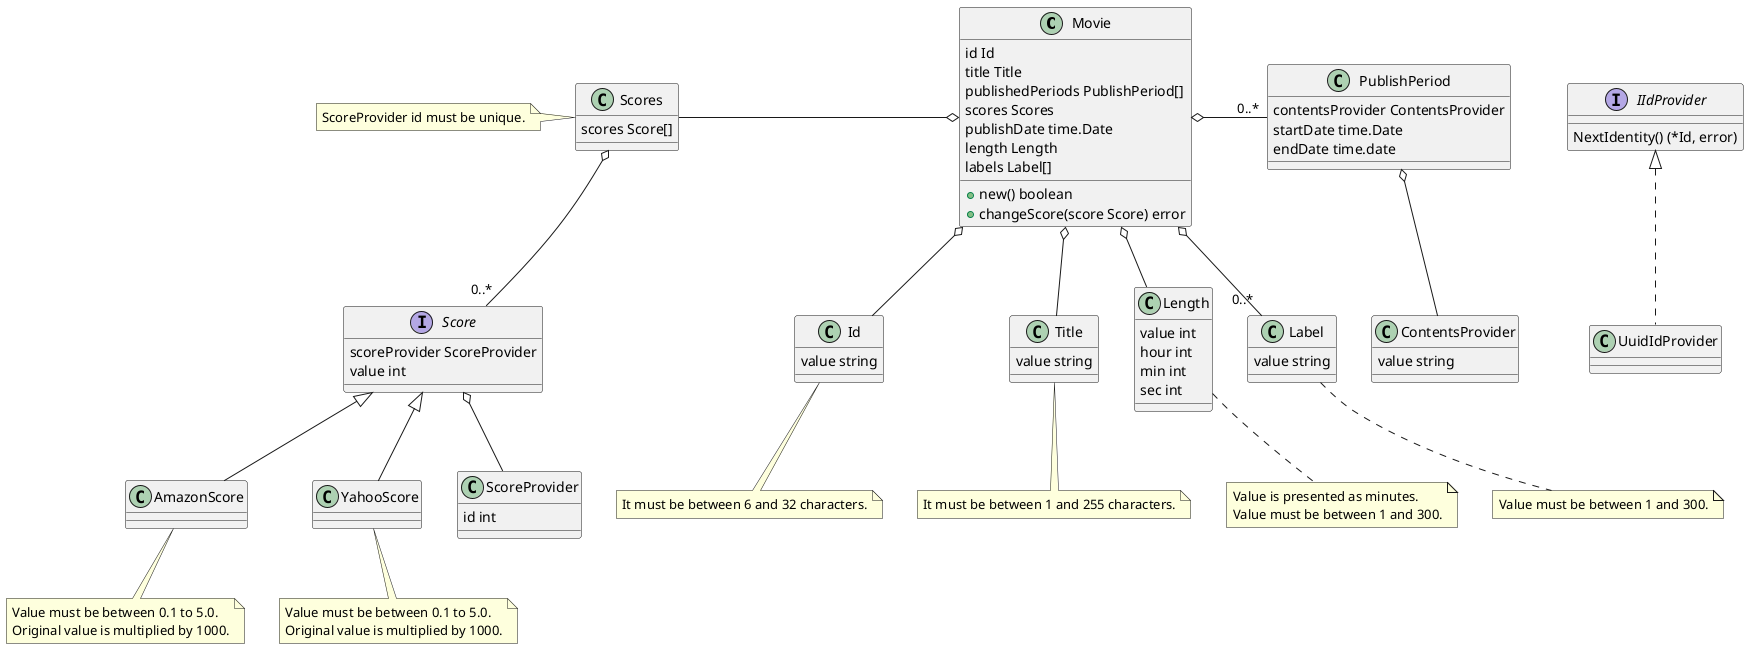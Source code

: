 @startuml

class Movie {
    id Id
    title Title
    publishedPeriods PublishPeriod[]
    scores Scores
    publishDate time.Date
    length Length
    labels Label[]

    +new() boolean
    +changeScore(score Score) error
}

class Scores {
    scores Score[]
}

note left of Scores
    ScoreProvider id must be unique.
end note

class Id {
    value string
}

note bottom of Id
    It must be between 6 and 32 characters.
end note

class Title {
    value string
}

note bottom of Title
    It must be between 1 and 255 characters.
end note

class Length {
    value int
    hour int
    min int
    sec int
}

note bottom of Length
    Value is presented as minutes.
    Value must be between 1 and 300.
end note

class Label {
    value string
}

note bottom of Label
    Value must be between 1 and 300.
end note

class PublishPeriod {
    contentsProvider ContentsProvider
    startDate time.Date
    endDate time.date
}

class ContentsProvider {
    value string
}

interface Score {
    scoreProvider ScoreProvider
    value int
}

class AmazonScore {
}

note bottom of AmazonScore
    Value must be between 0.1 to 5.0.
    Original value is multiplied by 1000.
end note

class YahooScore {
}

note bottom of YahooScore
    Value must be between 0.1 to 5.0.
    Original value is multiplied by 1000.
end note

class ScoreProvider {
    id int
}

interface IIdProvider {
    NextIdentity() (*Id, error)
}

class UuidIdProvider {
}

Movie o-- Id
Movie o-- Title
Movie o-- Length
Movie o-right- "0..*" PublishPeriod
Movie o-- "0..*" Label
Movie o-left- Scores
Scores o-- "0..*" Score
Score o-- ScoreProvider
Score <|-- AmazonScore
Score <|-- YahooScore
PublishPeriod o-- ContentsProvider
IIdProvider <|.. UuidIdProvider

@enduml

